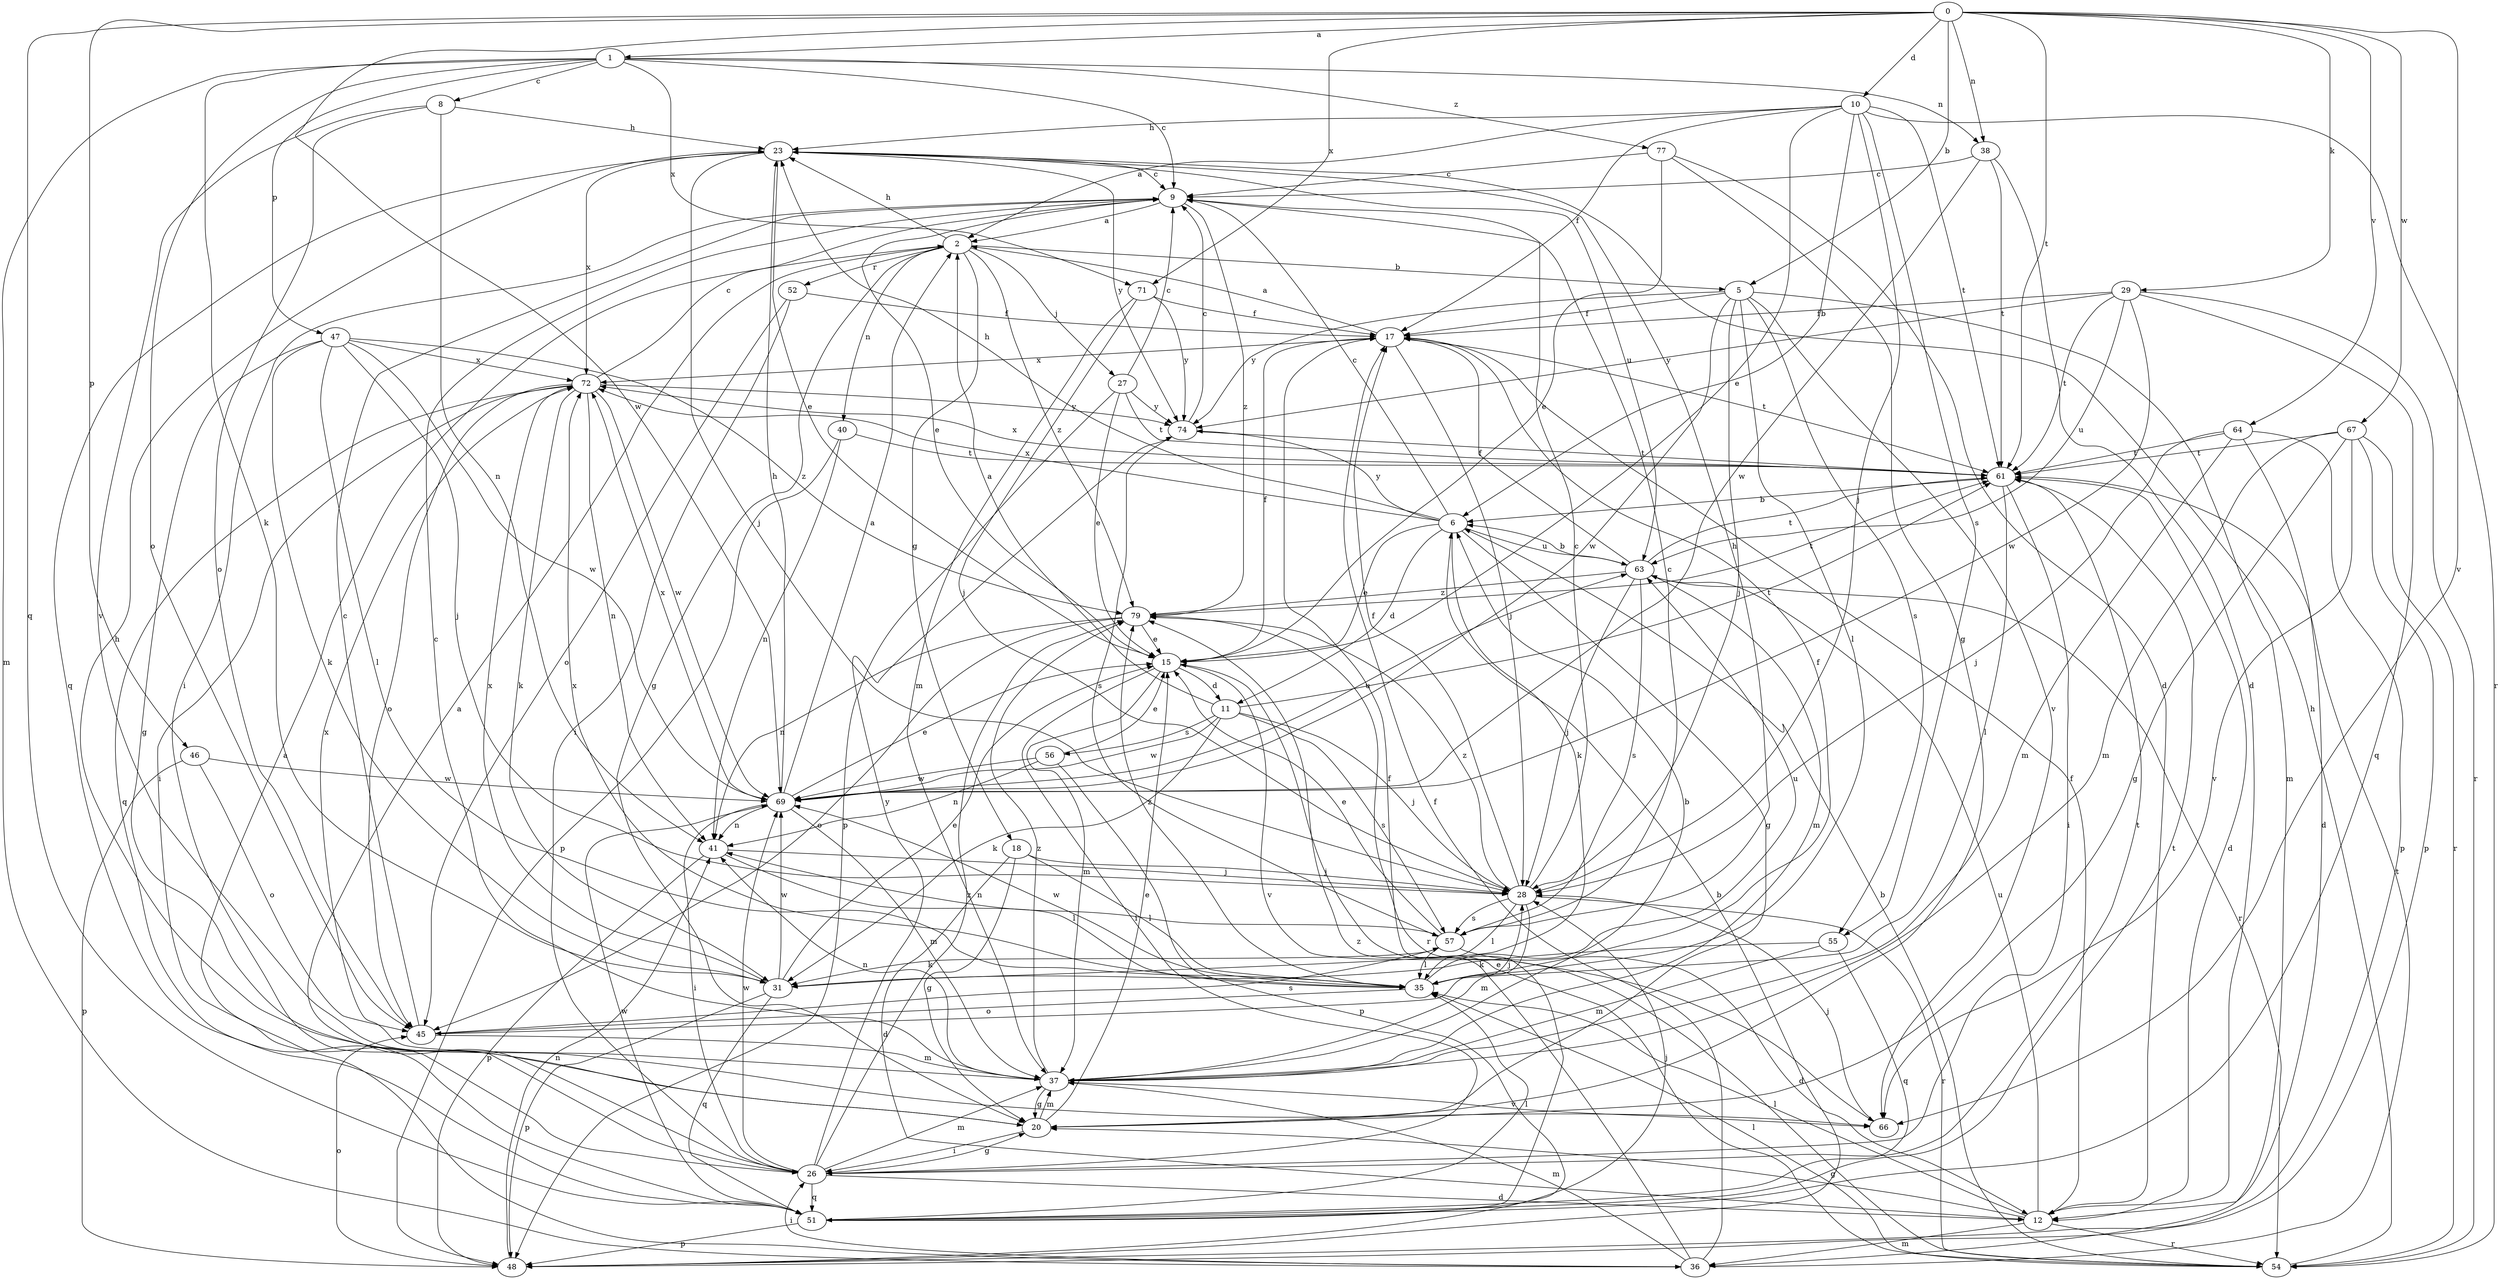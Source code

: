 strict digraph  {
0;
1;
2;
5;
6;
8;
9;
10;
11;
12;
15;
17;
18;
20;
23;
26;
27;
28;
29;
31;
35;
36;
37;
38;
40;
41;
45;
46;
47;
48;
51;
52;
54;
55;
56;
57;
61;
63;
64;
66;
67;
69;
71;
72;
74;
77;
79;
0 -> 1  [label=a];
0 -> 5  [label=b];
0 -> 10  [label=d];
0 -> 29  [label=k];
0 -> 38  [label=n];
0 -> 46  [label=p];
0 -> 51  [label=q];
0 -> 61  [label=t];
0 -> 64  [label=v];
0 -> 66  [label=v];
0 -> 67  [label=w];
0 -> 69  [label=w];
0 -> 71  [label=x];
1 -> 8  [label=c];
1 -> 9  [label=c];
1 -> 31  [label=k];
1 -> 36  [label=m];
1 -> 38  [label=n];
1 -> 45  [label=o];
1 -> 47  [label=p];
1 -> 71  [label=x];
1 -> 77  [label=z];
2 -> 5  [label=b];
2 -> 18  [label=g];
2 -> 20  [label=g];
2 -> 23  [label=h];
2 -> 27  [label=j];
2 -> 40  [label=n];
2 -> 52  [label=r];
2 -> 79  [label=z];
5 -> 17  [label=f];
5 -> 28  [label=j];
5 -> 35  [label=l];
5 -> 36  [label=m];
5 -> 55  [label=s];
5 -> 66  [label=v];
5 -> 69  [label=w];
5 -> 74  [label=y];
6 -> 9  [label=c];
6 -> 11  [label=d];
6 -> 15  [label=e];
6 -> 20  [label=g];
6 -> 23  [label=h];
6 -> 31  [label=k];
6 -> 63  [label=u];
6 -> 72  [label=x];
6 -> 74  [label=y];
8 -> 23  [label=h];
8 -> 41  [label=n];
8 -> 45  [label=o];
8 -> 66  [label=v];
9 -> 2  [label=a];
9 -> 15  [label=e];
9 -> 26  [label=i];
9 -> 79  [label=z];
10 -> 2  [label=a];
10 -> 6  [label=b];
10 -> 15  [label=e];
10 -> 17  [label=f];
10 -> 23  [label=h];
10 -> 28  [label=j];
10 -> 54  [label=r];
10 -> 55  [label=s];
10 -> 61  [label=t];
11 -> 2  [label=a];
11 -> 28  [label=j];
11 -> 31  [label=k];
11 -> 56  [label=s];
11 -> 57  [label=s];
11 -> 61  [label=t];
11 -> 69  [label=w];
12 -> 17  [label=f];
12 -> 20  [label=g];
12 -> 35  [label=l];
12 -> 36  [label=m];
12 -> 54  [label=r];
12 -> 63  [label=u];
15 -> 11  [label=d];
15 -> 17  [label=f];
15 -> 26  [label=i];
15 -> 37  [label=m];
15 -> 66  [label=v];
17 -> 2  [label=a];
17 -> 28  [label=j];
17 -> 61  [label=t];
17 -> 72  [label=x];
18 -> 12  [label=d];
18 -> 20  [label=g];
18 -> 28  [label=j];
18 -> 35  [label=l];
20 -> 15  [label=e];
20 -> 23  [label=h];
20 -> 26  [label=i];
20 -> 37  [label=m];
23 -> 9  [label=c];
23 -> 15  [label=e];
23 -> 28  [label=j];
23 -> 51  [label=q];
23 -> 63  [label=u];
23 -> 72  [label=x];
23 -> 74  [label=y];
26 -> 2  [label=a];
26 -> 12  [label=d];
26 -> 20  [label=g];
26 -> 37  [label=m];
26 -> 51  [label=q];
26 -> 61  [label=t];
26 -> 69  [label=w];
26 -> 74  [label=y];
26 -> 79  [label=z];
27 -> 9  [label=c];
27 -> 15  [label=e];
27 -> 48  [label=p];
27 -> 61  [label=t];
27 -> 74  [label=y];
28 -> 9  [label=c];
28 -> 17  [label=f];
28 -> 35  [label=l];
28 -> 37  [label=m];
28 -> 54  [label=r];
28 -> 57  [label=s];
28 -> 79  [label=z];
29 -> 17  [label=f];
29 -> 51  [label=q];
29 -> 54  [label=r];
29 -> 61  [label=t];
29 -> 63  [label=u];
29 -> 69  [label=w];
29 -> 74  [label=y];
31 -> 15  [label=e];
31 -> 48  [label=p];
31 -> 51  [label=q];
31 -> 69  [label=w];
31 -> 72  [label=x];
35 -> 17  [label=f];
35 -> 45  [label=o];
35 -> 63  [label=u];
35 -> 69  [label=w];
35 -> 72  [label=x];
35 -> 79  [label=z];
36 -> 2  [label=a];
36 -> 17  [label=f];
36 -> 26  [label=i];
36 -> 37  [label=m];
36 -> 61  [label=t];
36 -> 79  [label=z];
37 -> 6  [label=b];
37 -> 9  [label=c];
37 -> 20  [label=g];
37 -> 41  [label=n];
37 -> 66  [label=v];
37 -> 72  [label=x];
37 -> 79  [label=z];
38 -> 9  [label=c];
38 -> 12  [label=d];
38 -> 61  [label=t];
38 -> 69  [label=w];
40 -> 41  [label=n];
40 -> 48  [label=p];
40 -> 61  [label=t];
41 -> 28  [label=j];
41 -> 35  [label=l];
41 -> 48  [label=p];
45 -> 9  [label=c];
45 -> 28  [label=j];
45 -> 37  [label=m];
45 -> 57  [label=s];
46 -> 45  [label=o];
46 -> 48  [label=p];
46 -> 69  [label=w];
47 -> 20  [label=g];
47 -> 28  [label=j];
47 -> 31  [label=k];
47 -> 35  [label=l];
47 -> 69  [label=w];
47 -> 72  [label=x];
47 -> 79  [label=z];
48 -> 6  [label=b];
48 -> 41  [label=n];
48 -> 45  [label=o];
51 -> 17  [label=f];
51 -> 28  [label=j];
51 -> 35  [label=l];
51 -> 48  [label=p];
51 -> 61  [label=t];
51 -> 69  [label=w];
52 -> 17  [label=f];
52 -> 26  [label=i];
52 -> 45  [label=o];
54 -> 6  [label=b];
54 -> 15  [label=e];
54 -> 23  [label=h];
54 -> 35  [label=l];
55 -> 31  [label=k];
55 -> 37  [label=m];
55 -> 51  [label=q];
56 -> 15  [label=e];
56 -> 41  [label=n];
56 -> 48  [label=p];
56 -> 69  [label=w];
57 -> 9  [label=c];
57 -> 12  [label=d];
57 -> 15  [label=e];
57 -> 23  [label=h];
57 -> 31  [label=k];
57 -> 35  [label=l];
57 -> 41  [label=n];
61 -> 6  [label=b];
61 -> 12  [label=d];
61 -> 26  [label=i];
61 -> 35  [label=l];
61 -> 72  [label=x];
63 -> 6  [label=b];
63 -> 17  [label=f];
63 -> 28  [label=j];
63 -> 37  [label=m];
63 -> 54  [label=r];
63 -> 57  [label=s];
63 -> 61  [label=t];
63 -> 79  [label=z];
64 -> 12  [label=d];
64 -> 28  [label=j];
64 -> 37  [label=m];
64 -> 48  [label=p];
64 -> 61  [label=t];
66 -> 28  [label=j];
67 -> 20  [label=g];
67 -> 37  [label=m];
67 -> 48  [label=p];
67 -> 54  [label=r];
67 -> 61  [label=t];
67 -> 66  [label=v];
69 -> 2  [label=a];
69 -> 15  [label=e];
69 -> 23  [label=h];
69 -> 26  [label=i];
69 -> 37  [label=m];
69 -> 41  [label=n];
69 -> 63  [label=u];
69 -> 72  [label=x];
71 -> 17  [label=f];
71 -> 28  [label=j];
71 -> 37  [label=m];
71 -> 74  [label=y];
72 -> 9  [label=c];
72 -> 26  [label=i];
72 -> 31  [label=k];
72 -> 41  [label=n];
72 -> 45  [label=o];
72 -> 51  [label=q];
72 -> 69  [label=w];
72 -> 74  [label=y];
74 -> 9  [label=c];
74 -> 57  [label=s];
74 -> 61  [label=t];
77 -> 9  [label=c];
77 -> 12  [label=d];
77 -> 15  [label=e];
77 -> 20  [label=g];
79 -> 15  [label=e];
79 -> 41  [label=n];
79 -> 45  [label=o];
79 -> 54  [label=r];
79 -> 61  [label=t];
}
